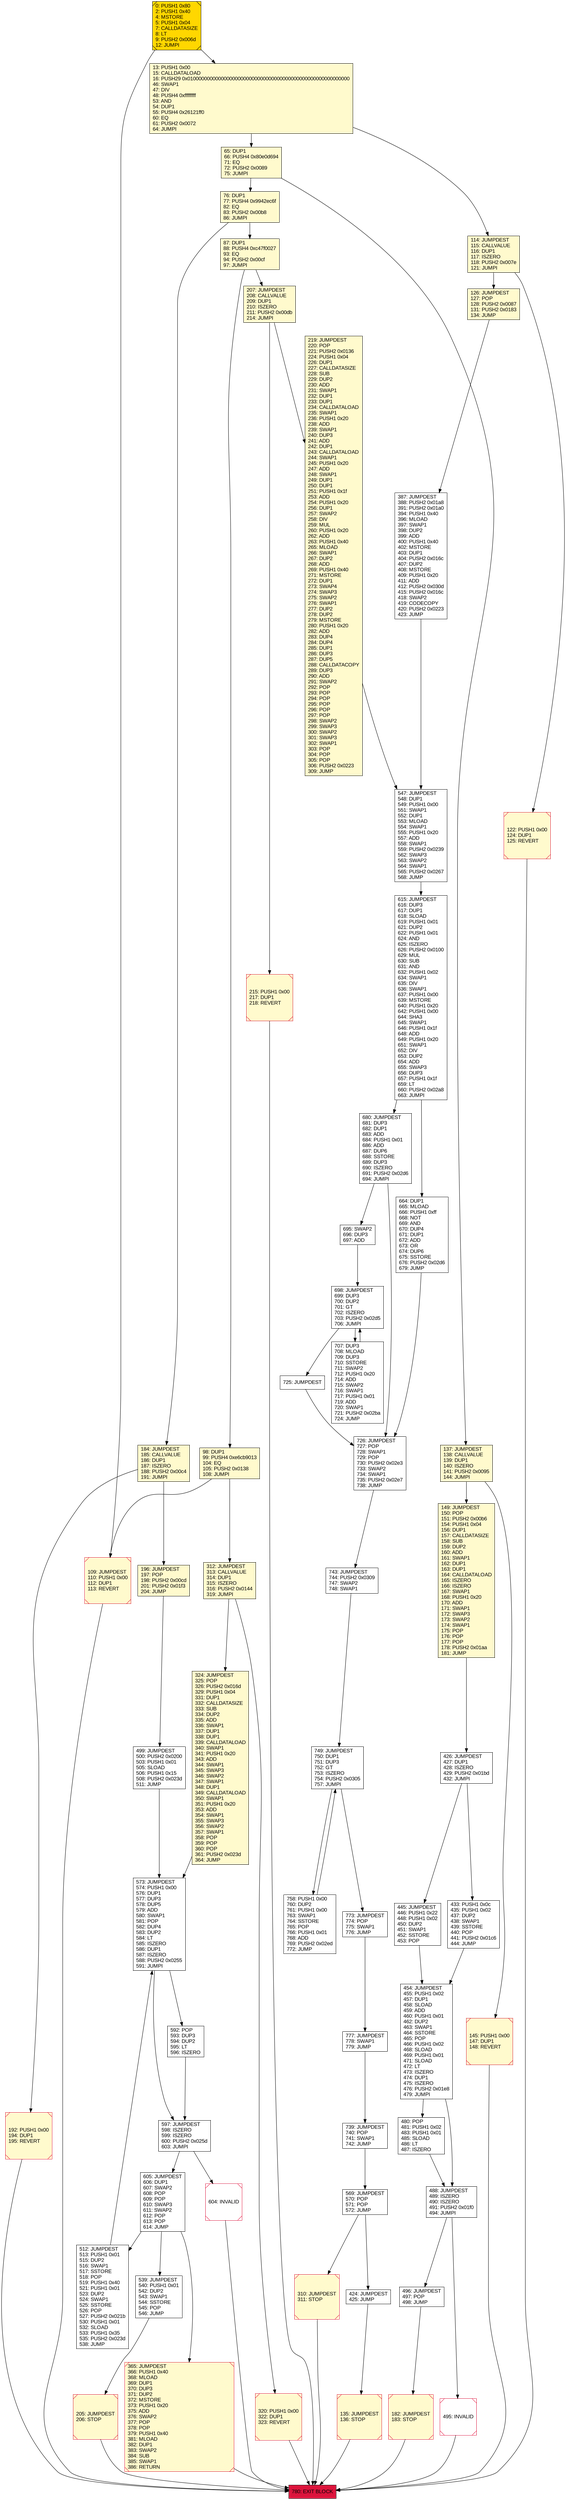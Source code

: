 digraph G {
bgcolor=transparent rankdir=UD;
node [shape=box style=filled color=black fillcolor=white fontname=arial fontcolor=black];
743 [label="743: JUMPDEST\l744: PUSH2 0x0309\l747: SWAP2\l748: SWAP1\l" ];
426 [label="426: JUMPDEST\l427: DUP1\l428: ISZERO\l429: PUSH2 0x01bd\l432: JUMPI\l" ];
780 [label="780: EXIT BLOCK\l" fillcolor=crimson ];
149 [label="149: JUMPDEST\l150: POP\l151: PUSH2 0x00b6\l154: PUSH1 0x04\l156: DUP1\l157: CALLDATASIZE\l158: SUB\l159: DUP2\l160: ADD\l161: SWAP1\l162: DUP1\l163: DUP1\l164: CALLDATALOAD\l165: ISZERO\l166: ISZERO\l167: SWAP1\l168: PUSH1 0x20\l170: ADD\l171: SWAP1\l172: SWAP3\l173: SWAP2\l174: SWAP1\l175: POP\l176: POP\l177: POP\l178: PUSH2 0x01aa\l181: JUMP\l" fillcolor=lemonchiffon ];
135 [label="135: JUMPDEST\l136: STOP\l" fillcolor=lemonchiffon shape=Msquare color=crimson ];
758 [label="758: PUSH1 0x00\l760: DUP2\l761: PUSH1 0x00\l763: SWAP1\l764: SSTORE\l765: POP\l766: PUSH1 0x01\l768: ADD\l769: PUSH2 0x02ed\l772: JUMP\l" ];
615 [label="615: JUMPDEST\l616: DUP3\l617: DUP1\l618: SLOAD\l619: PUSH1 0x01\l621: DUP2\l622: PUSH1 0x01\l624: AND\l625: ISZERO\l626: PUSH2 0x0100\l629: MUL\l630: SUB\l631: AND\l632: PUSH1 0x02\l634: SWAP1\l635: DIV\l636: SWAP1\l637: PUSH1 0x00\l639: MSTORE\l640: PUSH1 0x20\l642: PUSH1 0x00\l644: SHA3\l645: SWAP1\l646: PUSH1 0x1f\l648: ADD\l649: PUSH1 0x20\l651: SWAP1\l652: DIV\l653: DUP2\l654: ADD\l655: SWAP3\l656: DUP3\l657: PUSH1 0x1f\l659: LT\l660: PUSH2 0x02a8\l663: JUMPI\l" ];
725 [label="725: JUMPDEST\l" ];
707 [label="707: DUP3\l708: MLOAD\l709: DUP3\l710: SSTORE\l711: SWAP2\l712: PUSH1 0x20\l714: ADD\l715: SWAP2\l716: SWAP1\l717: PUSH1 0x01\l719: ADD\l720: SWAP1\l721: PUSH2 0x02ba\l724: JUMP\l" ];
424 [label="424: JUMPDEST\l425: JUMP\l" ];
182 [label="182: JUMPDEST\l183: STOP\l" fillcolor=lemonchiffon shape=Msquare color=crimson ];
310 [label="310: JUMPDEST\l311: STOP\l" fillcolor=lemonchiffon shape=Msquare color=crimson ];
433 [label="433: PUSH1 0x0c\l435: PUSH1 0x02\l437: DUP2\l438: SWAP1\l439: SSTORE\l440: POP\l441: PUSH2 0x01c6\l444: JUMP\l" ];
207 [label="207: JUMPDEST\l208: CALLVALUE\l209: DUP1\l210: ISZERO\l211: PUSH2 0x00db\l214: JUMPI\l" fillcolor=lemonchiffon ];
312 [label="312: JUMPDEST\l313: CALLVALUE\l314: DUP1\l315: ISZERO\l316: PUSH2 0x0144\l319: JUMPI\l" fillcolor=lemonchiffon ];
145 [label="145: PUSH1 0x00\l147: DUP1\l148: REVERT\l" fillcolor=lemonchiffon shape=Msquare color=crimson ];
499 [label="499: JUMPDEST\l500: PUSH2 0x0200\l503: PUSH1 0x01\l505: SLOAD\l506: PUSH1 0x15\l508: PUSH2 0x023d\l511: JUMP\l" ];
605 [label="605: JUMPDEST\l606: DUP1\l607: SWAP2\l608: POP\l609: POP\l610: SWAP3\l611: SWAP2\l612: POP\l613: POP\l614: JUMP\l" ];
739 [label="739: JUMPDEST\l740: POP\l741: SWAP1\l742: JUMP\l" ];
695 [label="695: SWAP2\l696: DUP3\l697: ADD\l" ];
387 [label="387: JUMPDEST\l388: PUSH2 0x01a8\l391: PUSH2 0x01a0\l394: PUSH1 0x40\l396: MLOAD\l397: SWAP1\l398: DUP2\l399: ADD\l400: PUSH1 0x40\l402: MSTORE\l403: DUP1\l404: PUSH2 0x016c\l407: DUP2\l408: MSTORE\l409: PUSH1 0x20\l411: ADD\l412: PUSH2 0x030d\l415: PUSH2 0x016c\l418: SWAP2\l419: CODECOPY\l420: PUSH2 0x0223\l423: JUMP\l" ];
454 [label="454: JUMPDEST\l455: PUSH1 0x02\l457: DUP1\l458: SLOAD\l459: ADD\l460: PUSH1 0x01\l462: DUP2\l463: SWAP1\l464: SSTORE\l465: POP\l466: PUSH1 0x02\l468: SLOAD\l469: PUSH1 0x01\l471: SLOAD\l472: LT\l473: ISZERO\l474: DUP1\l475: ISZERO\l476: PUSH2 0x01e8\l479: JUMPI\l" ];
777 [label="777: JUMPDEST\l778: SWAP1\l779: JUMP\l" ];
749 [label="749: JUMPDEST\l750: DUP1\l751: DUP3\l752: GT\l753: ISZERO\l754: PUSH2 0x0305\l757: JUMPI\l" ];
680 [label="680: JUMPDEST\l681: DUP3\l682: DUP1\l683: ADD\l684: PUSH1 0x01\l686: ADD\l687: DUP6\l688: SSTORE\l689: DUP3\l690: ISZERO\l691: PUSH2 0x02d6\l694: JUMPI\l" ];
547 [label="547: JUMPDEST\l548: DUP1\l549: PUSH1 0x00\l551: SWAP1\l552: DUP1\l553: MLOAD\l554: SWAP1\l555: PUSH1 0x20\l557: ADD\l558: SWAP1\l559: PUSH2 0x0239\l562: SWAP3\l563: SWAP2\l564: SWAP1\l565: PUSH2 0x0267\l568: JUMP\l" ];
664 [label="664: DUP1\l665: MLOAD\l666: PUSH1 0xff\l668: NOT\l669: AND\l670: DUP4\l671: DUP1\l672: ADD\l673: OR\l674: DUP6\l675: SSTORE\l676: PUSH2 0x02d6\l679: JUMP\l" ];
98 [label="98: DUP1\l99: PUSH4 0xe6cb9013\l104: EQ\l105: PUSH2 0x0138\l108: JUMPI\l" fillcolor=lemonchiffon ];
13 [label="13: PUSH1 0x00\l15: CALLDATALOAD\l16: PUSH29 0x0100000000000000000000000000000000000000000000000000000000\l46: SWAP1\l47: DIV\l48: PUSH4 0xffffffff\l53: AND\l54: DUP1\l55: PUSH4 0x26121ff0\l60: EQ\l61: PUSH2 0x0072\l64: JUMPI\l" fillcolor=lemonchiffon ];
495 [label="495: INVALID\l" shape=Msquare color=crimson ];
488 [label="488: JUMPDEST\l489: ISZERO\l490: ISZERO\l491: PUSH2 0x01f0\l494: JUMPI\l" ];
512 [label="512: JUMPDEST\l513: PUSH1 0x01\l515: DUP2\l516: SWAP1\l517: SSTORE\l518: POP\l519: PUSH1 0x40\l521: PUSH1 0x01\l523: DUP2\l524: SWAP1\l525: SSTORE\l526: POP\l527: PUSH2 0x021b\l530: PUSH1 0x01\l532: SLOAD\l533: PUSH1 0x35\l535: PUSH2 0x023d\l538: JUMP\l" ];
726 [label="726: JUMPDEST\l727: POP\l728: SWAP1\l729: POP\l730: PUSH2 0x02e3\l733: SWAP2\l734: SWAP1\l735: PUSH2 0x02e7\l738: JUMP\l" ];
773 [label="773: JUMPDEST\l774: POP\l775: SWAP1\l776: JUMP\l" ];
496 [label="496: JUMPDEST\l497: POP\l498: JUMP\l" ];
205 [label="205: JUMPDEST\l206: STOP\l" fillcolor=lemonchiffon shape=Msquare color=crimson ];
592 [label="592: POP\l593: DUP3\l594: DUP2\l595: LT\l596: ISZERO\l" ];
122 [label="122: PUSH1 0x00\l124: DUP1\l125: REVERT\l" fillcolor=lemonchiffon shape=Msquare color=crimson ];
365 [label="365: JUMPDEST\l366: PUSH1 0x40\l368: MLOAD\l369: DUP1\l370: DUP3\l371: DUP2\l372: MSTORE\l373: PUSH1 0x20\l375: ADD\l376: SWAP2\l377: POP\l378: POP\l379: PUSH1 0x40\l381: MLOAD\l382: DUP1\l383: SWAP2\l384: SUB\l385: SWAP1\l386: RETURN\l" fillcolor=lemonchiffon shape=Msquare color=crimson ];
184 [label="184: JUMPDEST\l185: CALLVALUE\l186: DUP1\l187: ISZERO\l188: PUSH2 0x00c4\l191: JUMPI\l" fillcolor=lemonchiffon ];
192 [label="192: PUSH1 0x00\l194: DUP1\l195: REVERT\l" fillcolor=lemonchiffon shape=Msquare color=crimson ];
320 [label="320: PUSH1 0x00\l322: DUP1\l323: REVERT\l" fillcolor=lemonchiffon shape=Msquare color=crimson ];
539 [label="539: JUMPDEST\l540: PUSH1 0x01\l542: DUP2\l543: SWAP1\l544: SSTORE\l545: POP\l546: JUMP\l" ];
604 [label="604: INVALID\l" shape=Msquare color=crimson ];
87 [label="87: DUP1\l88: PUSH4 0xc47f0027\l93: EQ\l94: PUSH2 0x00cf\l97: JUMPI\l" fillcolor=lemonchiffon ];
137 [label="137: JUMPDEST\l138: CALLVALUE\l139: DUP1\l140: ISZERO\l141: PUSH2 0x0095\l144: JUMPI\l" fillcolor=lemonchiffon ];
109 [label="109: JUMPDEST\l110: PUSH1 0x00\l112: DUP1\l113: REVERT\l" fillcolor=lemonchiffon shape=Msquare color=crimson ];
0 [label="0: PUSH1 0x80\l2: PUSH1 0x40\l4: MSTORE\l5: PUSH1 0x04\l7: CALLDATASIZE\l8: LT\l9: PUSH2 0x006d\l12: JUMPI\l" fillcolor=lemonchiffon shape=Msquare fillcolor=gold ];
114 [label="114: JUMPDEST\l115: CALLVALUE\l116: DUP1\l117: ISZERO\l118: PUSH2 0x007e\l121: JUMPI\l" fillcolor=lemonchiffon ];
76 [label="76: DUP1\l77: PUSH4 0x9942ec6f\l82: EQ\l83: PUSH2 0x00b8\l86: JUMPI\l" fillcolor=lemonchiffon ];
65 [label="65: DUP1\l66: PUSH4 0x80e0d694\l71: EQ\l72: PUSH2 0x0089\l75: JUMPI\l" fillcolor=lemonchiffon ];
597 [label="597: JUMPDEST\l598: ISZERO\l599: ISZERO\l600: PUSH2 0x025d\l603: JUMPI\l" ];
126 [label="126: JUMPDEST\l127: POP\l128: PUSH2 0x0087\l131: PUSH2 0x0183\l134: JUMP\l" fillcolor=lemonchiffon ];
445 [label="445: JUMPDEST\l446: PUSH1 0x22\l448: PUSH1 0x02\l450: DUP2\l451: SWAP1\l452: SSTORE\l453: POP\l" ];
698 [label="698: JUMPDEST\l699: DUP3\l700: DUP2\l701: GT\l702: ISZERO\l703: PUSH2 0x02d5\l706: JUMPI\l" ];
569 [label="569: JUMPDEST\l570: POP\l571: POP\l572: JUMP\l" ];
573 [label="573: JUMPDEST\l574: PUSH1 0x00\l576: DUP1\l577: DUP3\l578: DUP5\l579: ADD\l580: SWAP1\l581: POP\l582: DUP4\l583: DUP2\l584: LT\l585: ISZERO\l586: DUP1\l587: ISZERO\l588: PUSH2 0x0255\l591: JUMPI\l" ];
324 [label="324: JUMPDEST\l325: POP\l326: PUSH2 0x016d\l329: PUSH1 0x04\l331: DUP1\l332: CALLDATASIZE\l333: SUB\l334: DUP2\l335: ADD\l336: SWAP1\l337: DUP1\l338: DUP1\l339: CALLDATALOAD\l340: SWAP1\l341: PUSH1 0x20\l343: ADD\l344: SWAP1\l345: SWAP3\l346: SWAP2\l347: SWAP1\l348: DUP1\l349: CALLDATALOAD\l350: SWAP1\l351: PUSH1 0x20\l353: ADD\l354: SWAP1\l355: SWAP3\l356: SWAP2\l357: SWAP1\l358: POP\l359: POP\l360: POP\l361: PUSH2 0x023d\l364: JUMP\l" fillcolor=lemonchiffon ];
196 [label="196: JUMPDEST\l197: POP\l198: PUSH2 0x00cd\l201: PUSH2 0x01f3\l204: JUMP\l" fillcolor=lemonchiffon ];
215 [label="215: PUSH1 0x00\l217: DUP1\l218: REVERT\l" fillcolor=lemonchiffon shape=Msquare color=crimson ];
219 [label="219: JUMPDEST\l220: POP\l221: PUSH2 0x0136\l224: PUSH1 0x04\l226: DUP1\l227: CALLDATASIZE\l228: SUB\l229: DUP2\l230: ADD\l231: SWAP1\l232: DUP1\l233: DUP1\l234: CALLDATALOAD\l235: SWAP1\l236: PUSH1 0x20\l238: ADD\l239: SWAP1\l240: DUP3\l241: ADD\l242: DUP1\l243: CALLDATALOAD\l244: SWAP1\l245: PUSH1 0x20\l247: ADD\l248: SWAP1\l249: DUP1\l250: DUP1\l251: PUSH1 0x1f\l253: ADD\l254: PUSH1 0x20\l256: DUP1\l257: SWAP2\l258: DIV\l259: MUL\l260: PUSH1 0x20\l262: ADD\l263: PUSH1 0x40\l265: MLOAD\l266: SWAP1\l267: DUP2\l268: ADD\l269: PUSH1 0x40\l271: MSTORE\l272: DUP1\l273: SWAP4\l274: SWAP3\l275: SWAP2\l276: SWAP1\l277: DUP2\l278: DUP2\l279: MSTORE\l280: PUSH1 0x20\l282: ADD\l283: DUP4\l284: DUP4\l285: DUP1\l286: DUP3\l287: DUP5\l288: CALLDATACOPY\l289: DUP3\l290: ADD\l291: SWAP2\l292: POP\l293: POP\l294: POP\l295: POP\l296: POP\l297: POP\l298: SWAP2\l299: SWAP3\l300: SWAP2\l301: SWAP3\l302: SWAP1\l303: POP\l304: POP\l305: POP\l306: PUSH2 0x0223\l309: JUMP\l" fillcolor=lemonchiffon ];
480 [label="480: POP\l481: PUSH1 0x02\l483: PUSH1 0x01\l485: SLOAD\l486: LT\l487: ISZERO\l" ];
184 -> 192;
0 -> 109;
65 -> 76;
488 -> 496;
488 -> 495;
114 -> 126;
324 -> 573;
76 -> 184;
65 -> 137;
424 -> 135;
76 -> 87;
597 -> 604;
777 -> 739;
680 -> 726;
749 -> 773;
664 -> 726;
149 -> 426;
184 -> 196;
433 -> 454;
135 -> 780;
573 -> 597;
0 -> 13;
98 -> 109;
426 -> 433;
13 -> 65;
13 -> 114;
512 -> 573;
87 -> 98;
573 -> 592;
480 -> 488;
182 -> 780;
310 -> 780;
114 -> 122;
592 -> 597;
539 -> 205;
145 -> 780;
219 -> 547;
739 -> 569;
499 -> 573;
454 -> 480;
695 -> 698;
196 -> 499;
743 -> 749;
312 -> 320;
87 -> 207;
725 -> 726;
207 -> 219;
569 -> 310;
365 -> 780;
605 -> 539;
205 -> 780;
726 -> 743;
122 -> 780;
137 -> 145;
445 -> 454;
749 -> 758;
758 -> 749;
126 -> 387;
495 -> 780;
597 -> 605;
312 -> 324;
615 -> 680;
207 -> 215;
547 -> 615;
615 -> 664;
109 -> 780;
605 -> 512;
98 -> 312;
698 -> 707;
707 -> 698;
698 -> 725;
773 -> 777;
426 -> 445;
192 -> 780;
320 -> 780;
569 -> 424;
454 -> 488;
605 -> 365;
604 -> 780;
680 -> 695;
387 -> 547;
137 -> 149;
496 -> 182;
215 -> 780;
}
